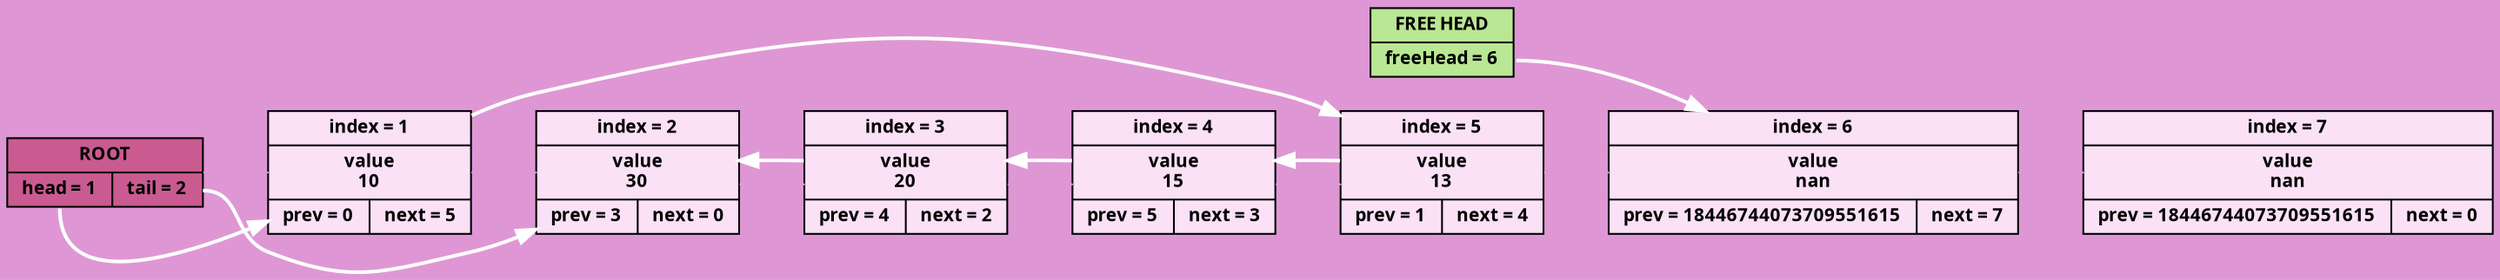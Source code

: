 digraph
{
rankdir = LR;
node[shape = record, color = "#000000", fontname = "Fira Code Bold", fontsize = 10];
bgcolor = "#de97d4";
ROOT[style = "filled", fillcolor = "#c95b90", label = "ROOT|{<head>head = 1|<tail>tail = 2}"];
FREE_HEAD[style = "filled", fillcolor = "#b9e793", label = "FREE HEAD|<freeHead>freeHead = 6"];
CELL_1[style = "filled", fillcolor = "#fae1f6", label = "index = 1|value\n10|{prev = 0|next = 5}"];
CELL_2[style = "filled", fillcolor = "#fae1f6", label = "index = 2|value\n30|{prev = 3|next = 0}"];
CELL_3[style = "filled", fillcolor = "#fae1f6", label = "index = 3|value\n20|{prev = 4|next = 2}"];
CELL_4[style = "filled", fillcolor = "#fae1f6", label = "index = 4|value\n15|{prev = 5|next = 3}"];
CELL_5[style = "filled", fillcolor = "#fae1f6", label = "index = 5|value\n13|{prev = 1|next = 4}"];
CELL_6[style = "filled", fillcolor = "#fae1f6", label = "index = 6|value\nnan|{prev = 18446744073709551615|next = 7}"];
CELL_7[style = "filled", fillcolor = "#fae1f6", label = "index = 7|value\nnan|{prev = 18446744073709551615|next = 0}"];
ROOT->CELL_1->CELL_2->CELL_3->CELL_4->CELL_5->CELL_6->CELL_7 [weight = 1000000000, color = "#de97d4"];
ROOT:head->CELL_1 [style = "bold", color = white];
ROOT:tail->CELL_2 [style = "bold", color = white];
CELL_1->CELL_5->CELL_4->CELL_3->CELL_2[style = "bold", color = white];
FREE_HEAD:freeHead->CELL_6[style = "bold", color = white];
}
